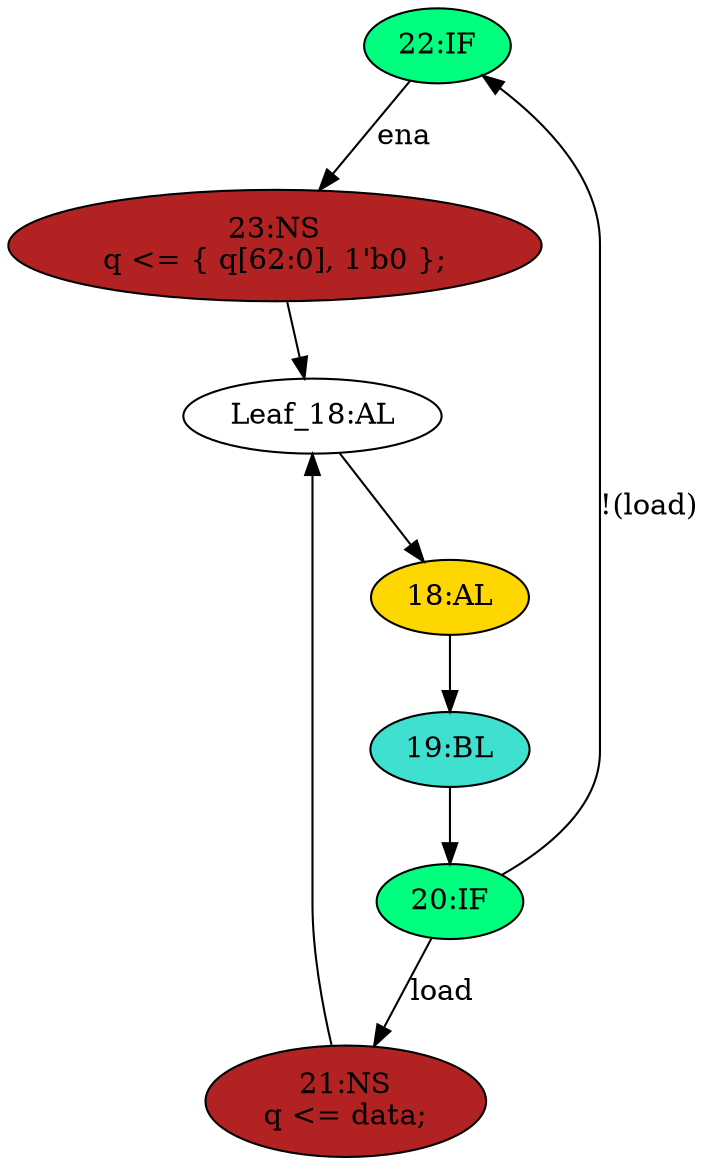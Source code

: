 strict digraph "compose( ,  )" {
	node [label="\N"];
	"22:IF"	[ast="<pyverilog.vparser.ast.IfStatement object at 0x7f63bdace290>",
		fillcolor=springgreen,
		label="22:IF",
		statements="[]",
		style=filled,
		typ=IfStatement];
	"23:NS"	[ast="<pyverilog.vparser.ast.NonblockingSubstitution object at 0x7f63bdb32650>",
		fillcolor=firebrick,
		label="23:NS
q <= { q[62:0], 1'b0 };",
		statements="[<pyverilog.vparser.ast.NonblockingSubstitution object at 0x7f63bdb32650>]",
		style=filled,
		typ=NonblockingSubstitution];
	"22:IF" -> "23:NS"	[cond="['ena']",
		label=ena,
		lineno=22];
	"19:BL"	[ast="<pyverilog.vparser.ast.Block object at 0x7f63bdbb50d0>",
		fillcolor=turquoise,
		label="19:BL",
		statements="[]",
		style=filled,
		typ=Block];
	"20:IF"	[ast="<pyverilog.vparser.ast.IfStatement object at 0x7f63bdb24e10>",
		fillcolor=springgreen,
		label="20:IF",
		statements="[]",
		style=filled,
		typ=IfStatement];
	"19:BL" -> "20:IF"	[cond="[]",
		lineno=None];
	"Leaf_18:AL"	[def_var="['q']",
		label="Leaf_18:AL"];
	"23:NS" -> "Leaf_18:AL"	[cond="[]",
		lineno=None];
	"18:AL"	[ast="<pyverilog.vparser.ast.Always object at 0x7f63bdb371d0>",
		clk_sens=True,
		fillcolor=gold,
		label="18:AL",
		sens="['clk']",
		statements="[]",
		style=filled,
		typ=Always,
		use_var="['load', 'ena', 'data', 'q']"];
	"Leaf_18:AL" -> "18:AL";
	"20:IF" -> "22:IF"	[cond="['load']",
		label="!(load)",
		lineno=20];
	"21:NS"	[ast="<pyverilog.vparser.ast.NonblockingSubstitution object at 0x7f63bdb24610>",
		fillcolor=firebrick,
		label="21:NS
q <= data;",
		statements="[<pyverilog.vparser.ast.NonblockingSubstitution object at 0x7f63bdb24610>]",
		style=filled,
		typ=NonblockingSubstitution];
	"20:IF" -> "21:NS"	[cond="['load']",
		label=load,
		lineno=20];
	"18:AL" -> "19:BL"	[cond="[]",
		lineno=None];
	"21:NS" -> "Leaf_18:AL"	[cond="[]",
		lineno=None];
}

